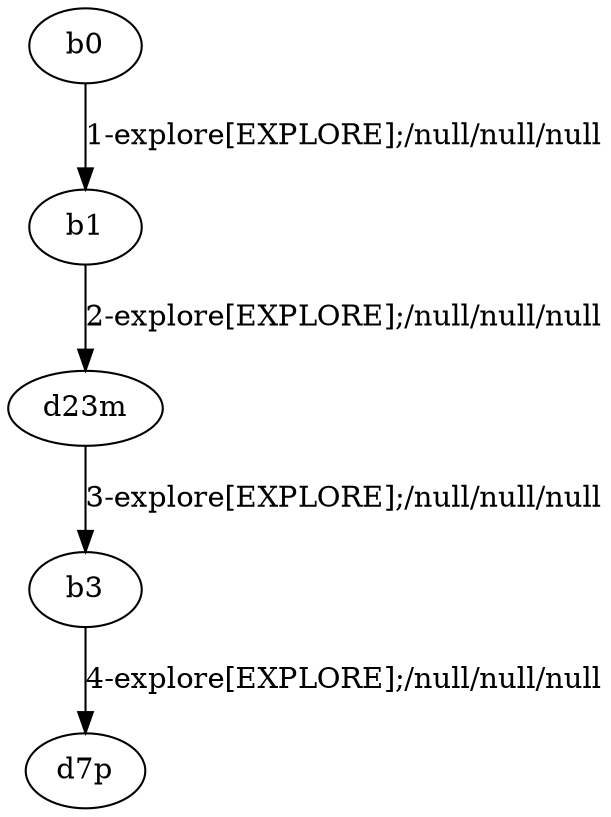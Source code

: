 # Total number of goals covered by this test: 2
# b1 --> d23m
# d23m --> b3

digraph g {
"b0" -> "b1" [label = "1-explore[EXPLORE];/null/null/null"];
"b1" -> "d23m" [label = "2-explore[EXPLORE];/null/null/null"];
"d23m" -> "b3" [label = "3-explore[EXPLORE];/null/null/null"];
"b3" -> "d7p" [label = "4-explore[EXPLORE];/null/null/null"];
}